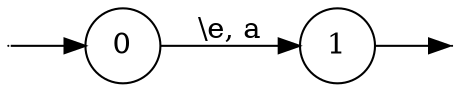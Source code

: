 digraph
{
  vcsn_context = "lan<lal_char(a)>_b"
  rankdir = LR
  {
    node [shape = point, width = 0]
    I0
    F1
  }
  {
    node [shape = circle]
    0
    1
  }
  I0 -> 0
  0 -> 1 [label = "\\e, a"]
  1 -> F1
}
